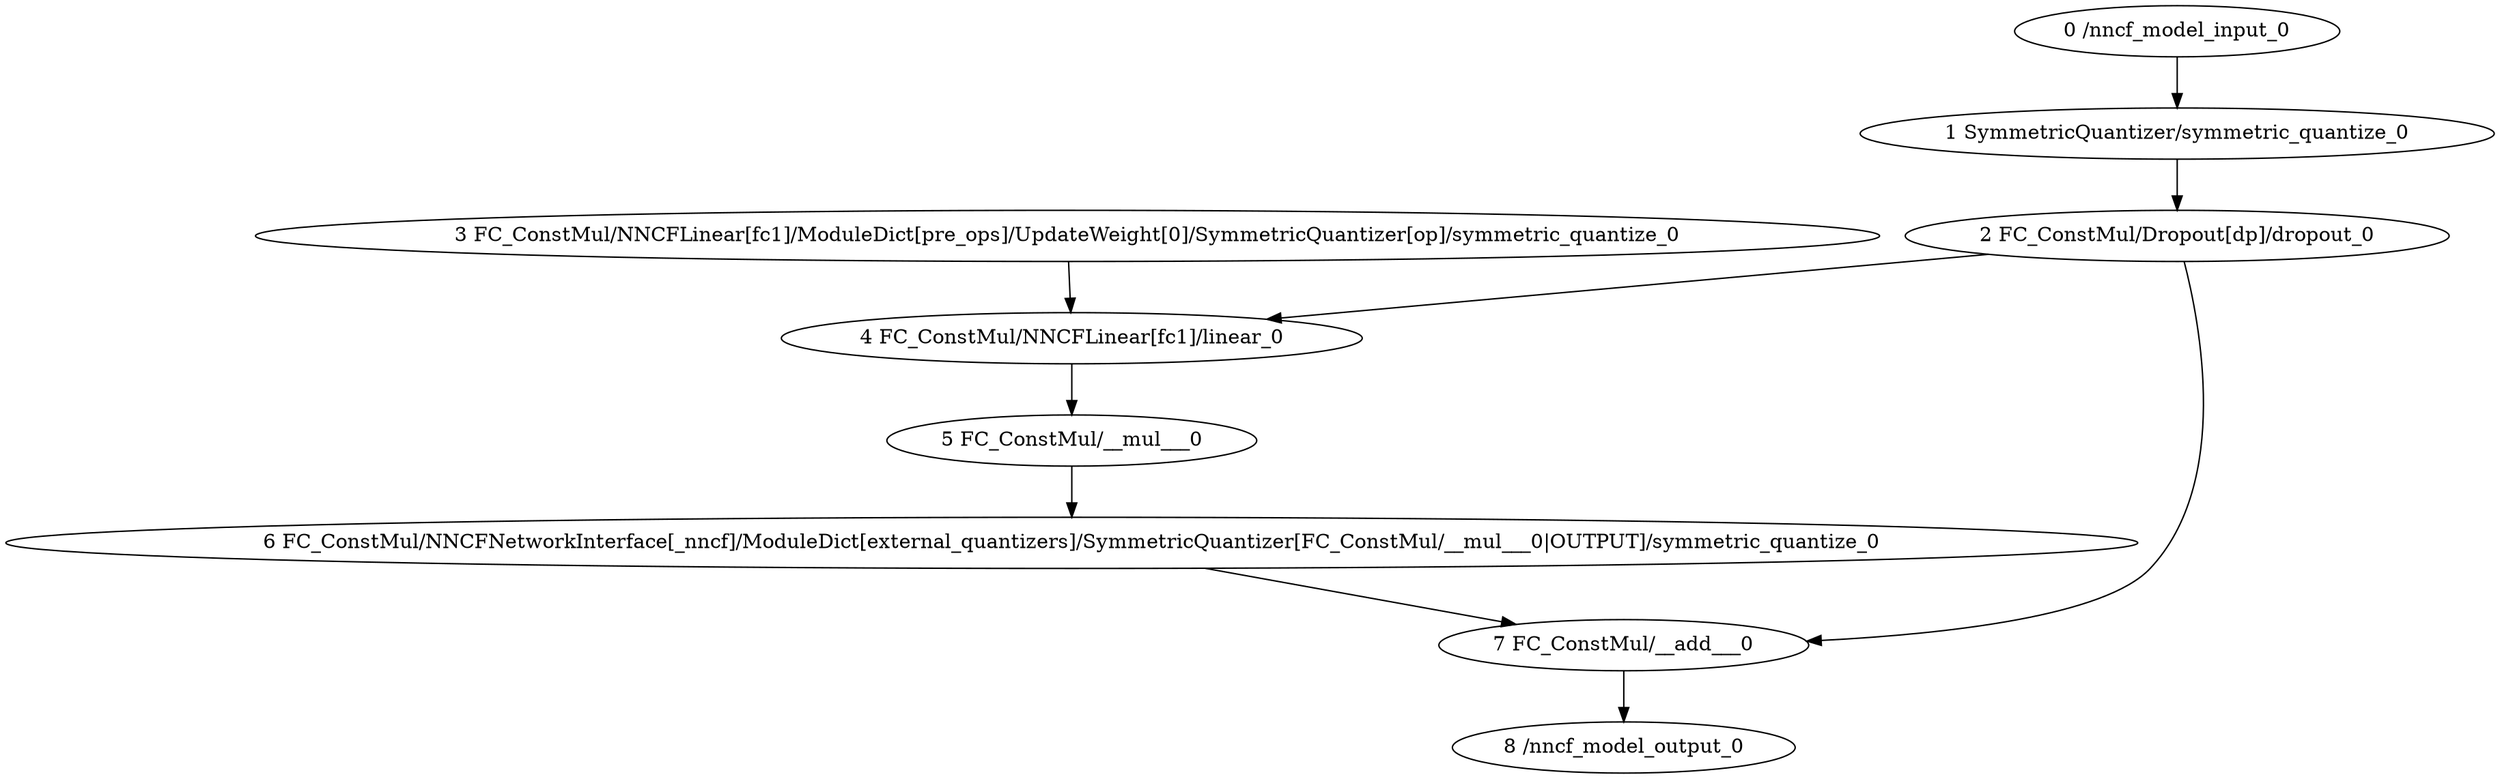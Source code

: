 strict digraph  {
"0 /nncf_model_input_0" [id=0, type=nncf_model_input];
"1 SymmetricQuantizer/symmetric_quantize_0" [id=1, type=symmetric_quantize];
"2 FC_ConstMul/Dropout[dp]/dropout_0" [id=2, type=dropout];
"3 FC_ConstMul/NNCFLinear[fc1]/ModuleDict[pre_ops]/UpdateWeight[0]/SymmetricQuantizer[op]/symmetric_quantize_0" [id=3, type=symmetric_quantize];
"4 FC_ConstMul/NNCFLinear[fc1]/linear_0" [id=4, type=linear];
"5 FC_ConstMul/__mul___0" [id=5, type=__mul__];
"6 FC_ConstMul/NNCFNetworkInterface[_nncf]/ModuleDict[external_quantizers]/SymmetricQuantizer[FC_ConstMul/__mul___0|OUTPUT]/symmetric_quantize_0" [id=6, type=symmetric_quantize];
"7 FC_ConstMul/__add___0" [id=7, type=__add__];
"8 /nncf_model_output_0" [id=8, type=nncf_model_output];
"0 /nncf_model_input_0" -> "1 SymmetricQuantizer/symmetric_quantize_0";
"1 SymmetricQuantizer/symmetric_quantize_0" -> "2 FC_ConstMul/Dropout[dp]/dropout_0";
"2 FC_ConstMul/Dropout[dp]/dropout_0" -> "4 FC_ConstMul/NNCFLinear[fc1]/linear_0";
"2 FC_ConstMul/Dropout[dp]/dropout_0" -> "7 FC_ConstMul/__add___0";
"3 FC_ConstMul/NNCFLinear[fc1]/ModuleDict[pre_ops]/UpdateWeight[0]/SymmetricQuantizer[op]/symmetric_quantize_0" -> "4 FC_ConstMul/NNCFLinear[fc1]/linear_0";
"4 FC_ConstMul/NNCFLinear[fc1]/linear_0" -> "5 FC_ConstMul/__mul___0";
"5 FC_ConstMul/__mul___0" -> "6 FC_ConstMul/NNCFNetworkInterface[_nncf]/ModuleDict[external_quantizers]/SymmetricQuantizer[FC_ConstMul/__mul___0|OUTPUT]/symmetric_quantize_0";
"6 FC_ConstMul/NNCFNetworkInterface[_nncf]/ModuleDict[external_quantizers]/SymmetricQuantizer[FC_ConstMul/__mul___0|OUTPUT]/symmetric_quantize_0" -> "7 FC_ConstMul/__add___0";
"7 FC_ConstMul/__add___0" -> "8 /nncf_model_output_0";
}

